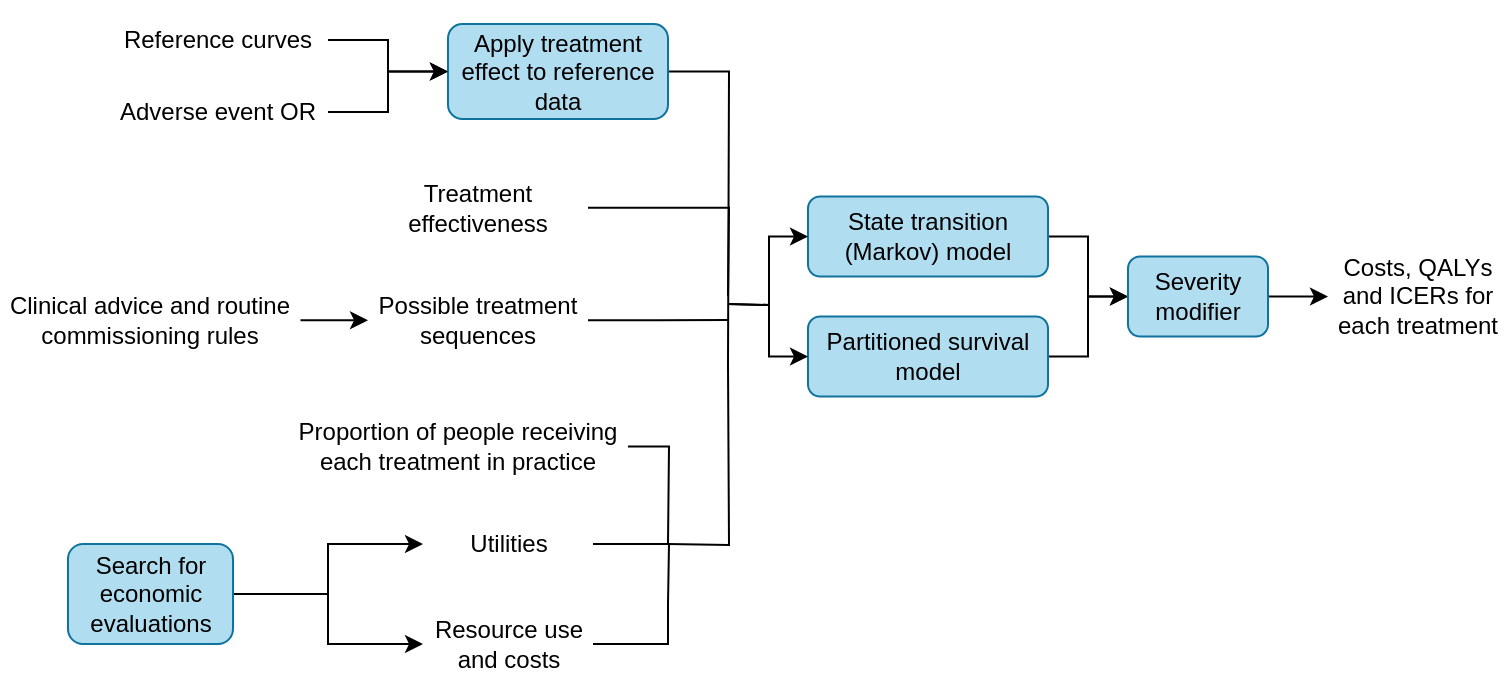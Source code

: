 <mxfile version="24.7.17">
  <diagram name="Page-1" id="BF-N7P3xVQ1ct8htm8zQ">
    <mxGraphModel dx="667" dy="770" grid="1" gridSize="10" guides="1" tooltips="1" connect="1" arrows="1" fold="1" page="1" pageScale="1" pageWidth="827" pageHeight="1169" math="0" shadow="0">
      <root>
        <mxCell id="0" />
        <mxCell id="1" parent="0" />
        <mxCell id="tepPoc68Ynostsxfefrb-66" style="edgeStyle=orthogonalEdgeStyle;rounded=0;orthogonalLoop=1;jettySize=auto;html=1;exitX=1;exitY=0.5;exitDx=0;exitDy=0;endArrow=none;endFill=0;" parent="1" source="tepPoc68Ynostsxfefrb-40" edge="1">
          <mxGeometry relative="1" as="geometry">
            <mxPoint x="390" y="196" as="targetPoint" />
          </mxGeometry>
        </mxCell>
        <mxCell id="tepPoc68Ynostsxfefrb-40" value="Treatment effectiveness" style="rounded=1;whiteSpace=wrap;html=1;fillColor=none;strokeColor=none;" parent="1" vertex="1">
          <mxGeometry x="210" y="140" width="110" height="23.75" as="geometry" />
        </mxCell>
        <mxCell id="tepPoc68Ynostsxfefrb-49" style="edgeStyle=orthogonalEdgeStyle;rounded=0;orthogonalLoop=1;jettySize=auto;html=1;exitX=1;exitY=0.5;exitDx=0;exitDy=0;entryX=0;entryY=0.5;entryDx=0;entryDy=0;" parent="1" source="tepPoc68Ynostsxfefrb-46" target="tepPoc68Ynostsxfefrb-48" edge="1">
          <mxGeometry relative="1" as="geometry" />
        </mxCell>
        <mxCell id="tepPoc68Ynostsxfefrb-46" value="Adverse event OR" style="rounded=1;whiteSpace=wrap;html=1;fillColor=none;strokeColor=none;" parent="1" vertex="1">
          <mxGeometry x="80" y="89" width="110" height="30" as="geometry" />
        </mxCell>
        <mxCell id="tepPoc68Ynostsxfefrb-61" style="edgeStyle=orthogonalEdgeStyle;rounded=0;orthogonalLoop=1;jettySize=auto;html=1;exitX=1;exitY=0.5;exitDx=0;exitDy=0;endArrow=none;endFill=0;" parent="1" source="tepPoc68Ynostsxfefrb-48" edge="1">
          <mxGeometry relative="1" as="geometry">
            <mxPoint x="390" y="230" as="targetPoint" />
          </mxGeometry>
        </mxCell>
        <mxCell id="tepPoc68Ynostsxfefrb-48" value="Apply treatment effect to reference data" style="rounded=1;whiteSpace=wrap;html=1;fillColor=#b1ddf0;strokeColor=#10739e;" parent="1" vertex="1">
          <mxGeometry x="250" y="60" width="110" height="47.5" as="geometry" />
        </mxCell>
        <mxCell id="tepPoc68Ynostsxfefrb-64" style="edgeStyle=orthogonalEdgeStyle;rounded=0;orthogonalLoop=1;jettySize=auto;html=1;exitX=1;exitY=0.5;exitDx=0;exitDy=0;endArrow=none;endFill=0;" parent="1" source="tepPoc68Ynostsxfefrb-50" edge="1">
          <mxGeometry relative="1" as="geometry">
            <mxPoint x="360" y="350" as="targetPoint" />
            <Array as="points">
              <mxPoint x="360" y="370" />
            </Array>
          </mxGeometry>
        </mxCell>
        <mxCell id="tepPoc68Ynostsxfefrb-50" value="Resource use and costs" style="rounded=1;whiteSpace=wrap;html=1;fillColor=none;strokeColor=none;" parent="1" vertex="1">
          <mxGeometry x="237.5" y="350" width="85" height="40" as="geometry" />
        </mxCell>
        <mxCell id="tepPoc68Ynostsxfefrb-53" style="edgeStyle=orthogonalEdgeStyle;rounded=0;orthogonalLoop=1;jettySize=auto;html=1;exitX=1;exitY=0.5;exitDx=0;exitDy=0;entryX=0;entryY=0.5;entryDx=0;entryDy=0;" parent="1" source="tepPoc68Ynostsxfefrb-52" target="tepPoc68Ynostsxfefrb-50" edge="1">
          <mxGeometry relative="1" as="geometry" />
        </mxCell>
        <mxCell id="tepPoc68Ynostsxfefrb-55" style="edgeStyle=orthogonalEdgeStyle;rounded=0;orthogonalLoop=1;jettySize=auto;html=1;exitX=1;exitY=0.5;exitDx=0;exitDy=0;entryX=0;entryY=0.5;entryDx=0;entryDy=0;" parent="1" source="tepPoc68Ynostsxfefrb-52" target="tepPoc68Ynostsxfefrb-54" edge="1">
          <mxGeometry relative="1" as="geometry" />
        </mxCell>
        <mxCell id="tepPoc68Ynostsxfefrb-52" value="Search for economic evaluations" style="rounded=1;whiteSpace=wrap;html=1;fillColor=#b1ddf0;strokeColor=#10739e;" parent="1" vertex="1">
          <mxGeometry x="60" y="320" width="82.5" height="50" as="geometry" />
        </mxCell>
        <mxCell id="tepPoc68Ynostsxfefrb-63" style="edgeStyle=orthogonalEdgeStyle;rounded=0;orthogonalLoop=1;jettySize=auto;html=1;exitX=1;exitY=0.5;exitDx=0;exitDy=0;endArrow=none;endFill=0;" parent="1" source="tepPoc68Ynostsxfefrb-54" edge="1">
          <mxGeometry relative="1" as="geometry">
            <mxPoint x="360" y="350" as="targetPoint" />
          </mxGeometry>
        </mxCell>
        <mxCell id="tepPoc68Ynostsxfefrb-54" value="Utilities" style="rounded=1;whiteSpace=wrap;html=1;fillColor=none;strokeColor=none;" parent="1" vertex="1">
          <mxGeometry x="237.5" y="310" width="85" height="20" as="geometry" />
        </mxCell>
        <mxCell id="qmZS8MJZeq3f118Ixj7X-1" style="edgeStyle=orthogonalEdgeStyle;rounded=0;orthogonalLoop=1;jettySize=auto;html=1;exitX=1;exitY=0.5;exitDx=0;exitDy=0;entryX=0;entryY=0.5;entryDx=0;entryDy=0;" edge="1" parent="1" source="tepPoc68Ynostsxfefrb-56" target="tepPoc68Ynostsxfefrb-71">
          <mxGeometry relative="1" as="geometry" />
        </mxCell>
        <mxCell id="tepPoc68Ynostsxfefrb-56" value="State transition (Markov) model" style="rounded=1;whiteSpace=wrap;html=1;fillColor=#b1ddf0;strokeColor=#10739e;" parent="1" vertex="1">
          <mxGeometry x="430" y="146.25" width="120" height="40" as="geometry" />
        </mxCell>
        <mxCell id="qmZS8MJZeq3f118Ixj7X-3" style="edgeStyle=orthogonalEdgeStyle;rounded=0;orthogonalLoop=1;jettySize=auto;html=1;exitX=1;exitY=0.5;exitDx=0;exitDy=0;entryX=0;entryY=0.5;entryDx=0;entryDy=0;" edge="1" parent="1" source="tepPoc68Ynostsxfefrb-57" target="tepPoc68Ynostsxfefrb-71">
          <mxGeometry relative="1" as="geometry" />
        </mxCell>
        <mxCell id="tepPoc68Ynostsxfefrb-57" value="Partitioned survival model" style="rounded=1;whiteSpace=wrap;html=1;fillColor=#b1ddf0;strokeColor=#10739e;" parent="1" vertex="1">
          <mxGeometry x="430" y="206.25" width="120" height="40" as="geometry" />
        </mxCell>
        <mxCell id="tepPoc68Ynostsxfefrb-58" value="Costs, QALYs and ICERs for each treatment" style="rounded=0;whiteSpace=wrap;html=1;fillColor=none;strokeColor=none;" parent="1" vertex="1">
          <mxGeometry x="690" y="172.5" width="90" height="47.5" as="geometry" />
        </mxCell>
        <mxCell id="tepPoc68Ynostsxfefrb-67" value="" style="endArrow=classic;html=1;rounded=0;entryX=0;entryY=0.5;entryDx=0;entryDy=0;edgeStyle=orthogonalEdgeStyle;" parent="1" target="tepPoc68Ynostsxfefrb-56" edge="1">
          <mxGeometry width="50" height="50" relative="1" as="geometry">
            <mxPoint x="390" y="200" as="sourcePoint" />
            <mxPoint x="420" y="260" as="targetPoint" />
          </mxGeometry>
        </mxCell>
        <mxCell id="tepPoc68Ynostsxfefrb-68" value="" style="endArrow=classic;html=1;rounded=0;entryX=0;entryY=0.5;entryDx=0;entryDy=0;edgeStyle=orthogonalEdgeStyle;" parent="1" target="tepPoc68Ynostsxfefrb-57" edge="1">
          <mxGeometry width="50" height="50" relative="1" as="geometry">
            <mxPoint x="390" y="200" as="sourcePoint" />
            <mxPoint x="420" y="260" as="targetPoint" />
          </mxGeometry>
        </mxCell>
        <mxCell id="tepPoc68Ynostsxfefrb-70" style="edgeStyle=orthogonalEdgeStyle;rounded=0;orthogonalLoop=1;jettySize=auto;html=1;exitX=1;exitY=0.5;exitDx=0;exitDy=0;entryX=0;entryY=0.5;entryDx=0;entryDy=0;" parent="1" source="tepPoc68Ynostsxfefrb-69" target="tepPoc68Ynostsxfefrb-48" edge="1">
          <mxGeometry relative="1" as="geometry" />
        </mxCell>
        <mxCell id="tepPoc68Ynostsxfefrb-69" value="Reference curves" style="rounded=1;whiteSpace=wrap;html=1;fillColor=none;strokeColor=none;" parent="1" vertex="1">
          <mxGeometry x="80" y="48" width="110" height="40" as="geometry" />
        </mxCell>
        <mxCell id="qmZS8MJZeq3f118Ixj7X-4" style="edgeStyle=orthogonalEdgeStyle;rounded=0;orthogonalLoop=1;jettySize=auto;html=1;exitX=1;exitY=0.5;exitDx=0;exitDy=0;" edge="1" parent="1" source="tepPoc68Ynostsxfefrb-71" target="tepPoc68Ynostsxfefrb-58">
          <mxGeometry relative="1" as="geometry" />
        </mxCell>
        <mxCell id="tepPoc68Ynostsxfefrb-71" value="Severity modifier" style="rounded=1;whiteSpace=wrap;html=1;fillColor=#b1ddf0;strokeColor=#10739e;" parent="1" vertex="1">
          <mxGeometry x="590" y="176.25" width="70" height="40" as="geometry" />
        </mxCell>
        <mxCell id="qADQwhYDoin8g3qc9P1L-1" value="" style="endArrow=none;html=1;rounded=0;edgeStyle=orthogonalEdgeStyle;endFill=0;" parent="1" edge="1">
          <mxGeometry width="50" height="50" relative="1" as="geometry">
            <mxPoint x="360" y="320" as="sourcePoint" />
            <mxPoint x="390" y="230" as="targetPoint" />
          </mxGeometry>
        </mxCell>
        <mxCell id="JkrAwTRT8f9iOs_yHDa7-3" style="edgeStyle=orthogonalEdgeStyle;rounded=0;orthogonalLoop=1;jettySize=auto;html=1;exitX=1;exitY=0.5;exitDx=0;exitDy=0;endArrow=none;endFill=0;" parent="1" source="JkrAwTRT8f9iOs_yHDa7-2" edge="1">
          <mxGeometry relative="1" as="geometry">
            <mxPoint x="360" y="320" as="targetPoint" />
          </mxGeometry>
        </mxCell>
        <mxCell id="JkrAwTRT8f9iOs_yHDa7-2" value="Proportion of people receiving each treatment in practice" style="rounded=1;whiteSpace=wrap;html=1;fillColor=none;strokeColor=none;" parent="1" vertex="1">
          <mxGeometry x="170" y="246.25" width="170" height="50" as="geometry" />
        </mxCell>
        <mxCell id="JkrAwTRT8f9iOs_yHDa7-6" style="edgeStyle=orthogonalEdgeStyle;rounded=0;orthogonalLoop=1;jettySize=auto;html=1;exitX=0.5;exitY=1;exitDx=0;exitDy=0;" parent="1" source="tepPoc68Ynostsxfefrb-40" target="tepPoc68Ynostsxfefrb-40" edge="1">
          <mxGeometry relative="1" as="geometry" />
        </mxCell>
        <mxCell id="JkrAwTRT8f9iOs_yHDa7-8" style="edgeStyle=orthogonalEdgeStyle;rounded=0;orthogonalLoop=1;jettySize=auto;html=1;exitX=1;exitY=0.5;exitDx=0;exitDy=0;endArrow=none;endFill=0;" parent="1" source="JkrAwTRT8f9iOs_yHDa7-7" edge="1">
          <mxGeometry relative="1" as="geometry">
            <mxPoint x="390" y="208" as="targetPoint" />
          </mxGeometry>
        </mxCell>
        <mxCell id="JkrAwTRT8f9iOs_yHDa7-7" value="Possible treatment sequences" style="rounded=1;whiteSpace=wrap;html=1;fillColor=none;strokeColor=none;" parent="1" vertex="1">
          <mxGeometry x="210" y="196.25" width="110" height="23.75" as="geometry" />
        </mxCell>
        <mxCell id="JkrAwTRT8f9iOs_yHDa7-10" style="edgeStyle=orthogonalEdgeStyle;rounded=0;orthogonalLoop=1;jettySize=auto;html=1;exitX=1;exitY=0.5;exitDx=0;exitDy=0;entryX=0;entryY=0.5;entryDx=0;entryDy=0;" parent="1" source="JkrAwTRT8f9iOs_yHDa7-9" target="JkrAwTRT8f9iOs_yHDa7-7" edge="1">
          <mxGeometry relative="1" as="geometry" />
        </mxCell>
        <mxCell id="JkrAwTRT8f9iOs_yHDa7-9" value="Clinical advice and routine commissioning rules" style="rounded=1;whiteSpace=wrap;html=1;fillColor=none;strokeColor=none;" parent="1" vertex="1">
          <mxGeometry x="26.25" y="196.25" width="150" height="23.75" as="geometry" />
        </mxCell>
      </root>
    </mxGraphModel>
  </diagram>
</mxfile>
